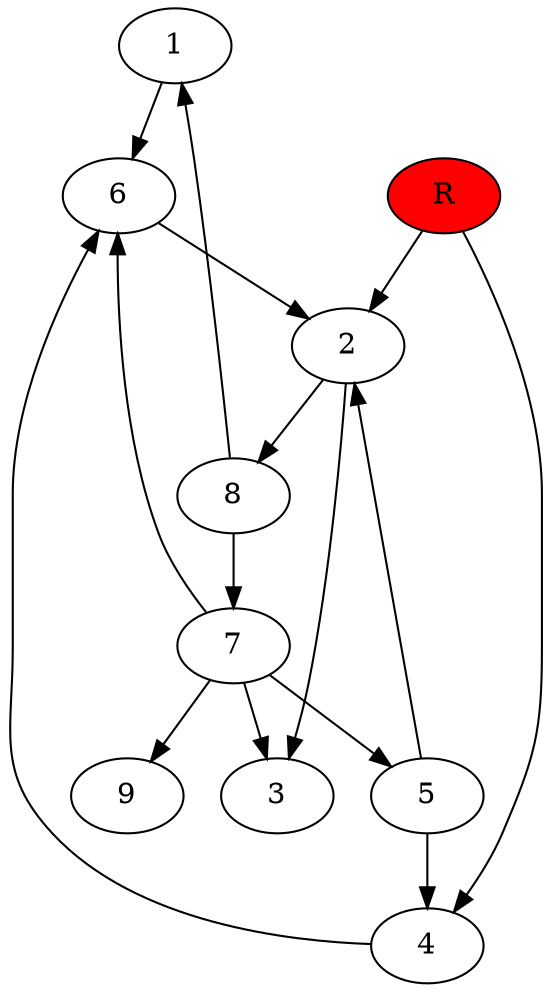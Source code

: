 digraph prb37107 {
	1
	2
	3
	4
	5
	6
	7
	8
	R [fillcolor="#ff0000" style=filled]
	1 -> 6
	2 -> 3
	2 -> 8
	4 -> 6
	5 -> 2
	5 -> 4
	6 -> 2
	7 -> 3
	7 -> 5
	7 -> 6
	7 -> 9
	8 -> 1
	8 -> 7
	R -> 2
	R -> 4
}
